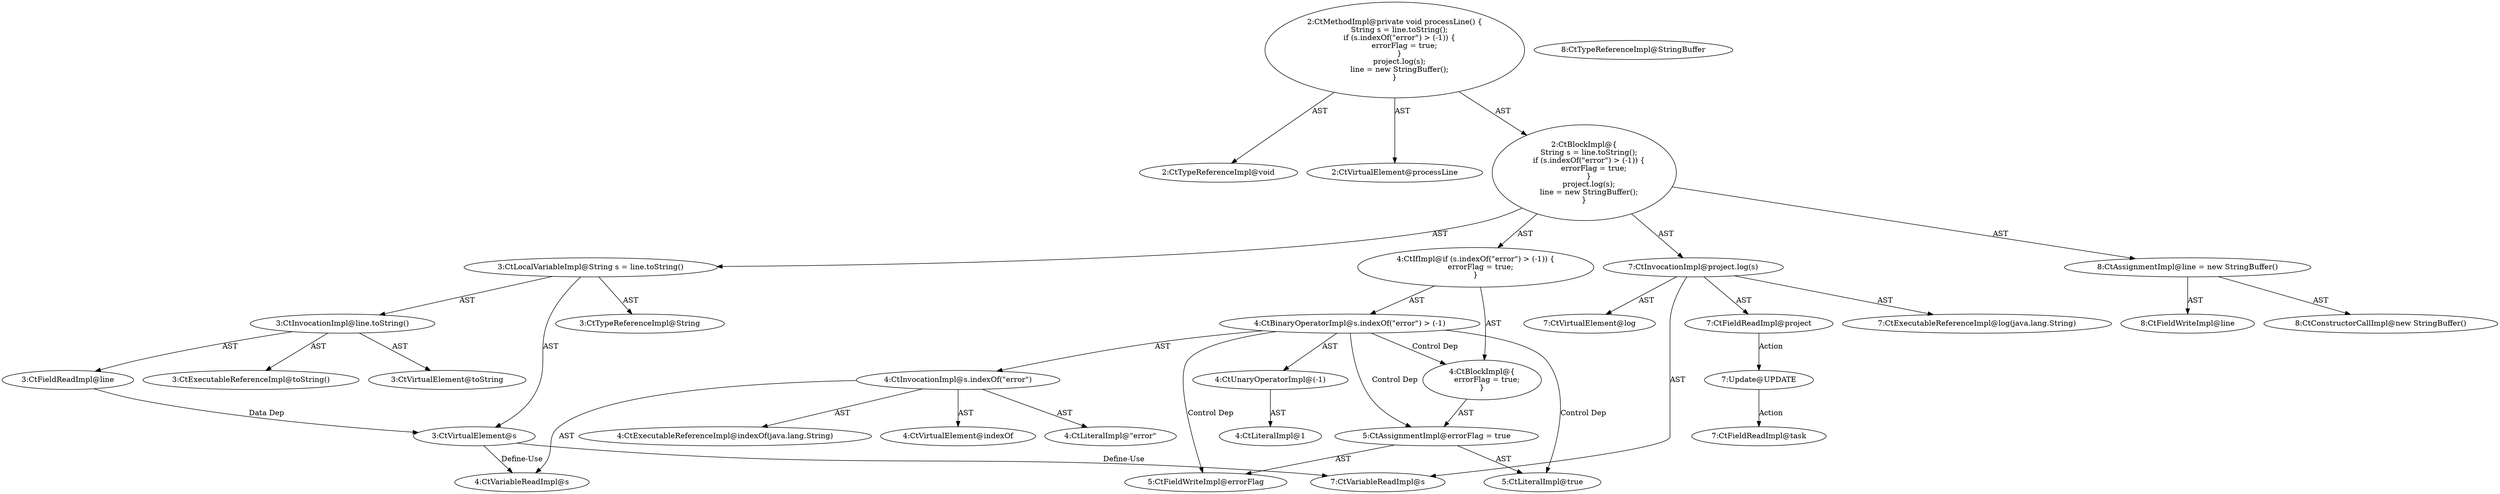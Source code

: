 digraph "processLine#?" {
0 [label="2:CtTypeReferenceImpl@void" shape=ellipse]
1 [label="2:CtVirtualElement@processLine" shape=ellipse]
2 [label="3:CtTypeReferenceImpl@String" shape=ellipse]
3 [label="3:CtExecutableReferenceImpl@toString()" shape=ellipse]
4 [label="3:CtVirtualElement@toString" shape=ellipse]
5 [label="3:CtFieldReadImpl@line" shape=ellipse]
6 [label="3:CtInvocationImpl@line.toString()" shape=ellipse]
7 [label="3:CtVirtualElement@s" shape=ellipse]
8 [label="3:CtLocalVariableImpl@String s = line.toString()" shape=ellipse]
9 [label="4:CtExecutableReferenceImpl@indexOf(java.lang.String)" shape=ellipse]
10 [label="4:CtVirtualElement@indexOf" shape=ellipse]
11 [label="4:CtVariableReadImpl@s" shape=ellipse]
12 [label="4:CtLiteralImpl@\"error\"" shape=ellipse]
13 [label="4:CtInvocationImpl@s.indexOf(\"error\")" shape=ellipse]
14 [label="4:CtLiteralImpl@1" shape=ellipse]
15 [label="4:CtUnaryOperatorImpl@(-1)" shape=ellipse]
16 [label="4:CtBinaryOperatorImpl@s.indexOf(\"error\") > (-1)" shape=ellipse]
17 [label="5:CtFieldWriteImpl@errorFlag" shape=ellipse]
18 [label="5:CtLiteralImpl@true" shape=ellipse]
19 [label="5:CtAssignmentImpl@errorFlag = true" shape=ellipse]
20 [label="4:CtBlockImpl@\{
    errorFlag = true;
\}" shape=ellipse]
21 [label="4:CtIfImpl@if (s.indexOf(\"error\") > (-1)) \{
    errorFlag = true;
\}" shape=ellipse]
22 [label="7:CtExecutableReferenceImpl@log(java.lang.String)" shape=ellipse]
23 [label="7:CtVirtualElement@log" shape=ellipse]
24 [label="7:CtFieldReadImpl@project" shape=ellipse]
25 [label="7:CtVariableReadImpl@s" shape=ellipse]
26 [label="7:CtInvocationImpl@project.log(s)" shape=ellipse]
27 [label="8:CtFieldWriteImpl@line" shape=ellipse]
28 [label="8:CtTypeReferenceImpl@StringBuffer" shape=ellipse]
29 [label="8:CtConstructorCallImpl@new StringBuffer()" shape=ellipse]
30 [label="8:CtAssignmentImpl@line = new StringBuffer()" shape=ellipse]
31 [label="2:CtBlockImpl@\{
    String s = line.toString();
    if (s.indexOf(\"error\") > (-1)) \{
        errorFlag = true;
    \}
    project.log(s);
    line = new StringBuffer();
\}" shape=ellipse]
32 [label="2:CtMethodImpl@private void processLine() \{
    String s = line.toString();
    if (s.indexOf(\"error\") > (-1)) \{
        errorFlag = true;
    \}
    project.log(s);
    line = new StringBuffer();
\}" shape=ellipse]
33 [label="7:Update@UPDATE" shape=ellipse]
34 [label="7:CtFieldReadImpl@task" shape=ellipse]
5 -> 7 [label="Data Dep"];
6 -> 4 [label="AST"];
6 -> 5 [label="AST"];
6 -> 3 [label="AST"];
7 -> 11 [label="Define-Use"];
7 -> 25 [label="Define-Use"];
8 -> 7 [label="AST"];
8 -> 2 [label="AST"];
8 -> 6 [label="AST"];
13 -> 10 [label="AST"];
13 -> 11 [label="AST"];
13 -> 9 [label="AST"];
13 -> 12 [label="AST"];
15 -> 14 [label="AST"];
16 -> 13 [label="AST"];
16 -> 15 [label="AST"];
16 -> 20 [label="Control Dep"];
16 -> 19 [label="Control Dep"];
16 -> 17 [label="Control Dep"];
16 -> 18 [label="Control Dep"];
19 -> 17 [label="AST"];
19 -> 18 [label="AST"];
20 -> 19 [label="AST"];
21 -> 16 [label="AST"];
21 -> 20 [label="AST"];
24 -> 33 [label="Action"];
26 -> 23 [label="AST"];
26 -> 24 [label="AST"];
26 -> 22 [label="AST"];
26 -> 25 [label="AST"];
30 -> 27 [label="AST"];
30 -> 29 [label="AST"];
31 -> 8 [label="AST"];
31 -> 21 [label="AST"];
31 -> 26 [label="AST"];
31 -> 30 [label="AST"];
32 -> 1 [label="AST"];
32 -> 0 [label="AST"];
32 -> 31 [label="AST"];
33 -> 34 [label="Action"];
}